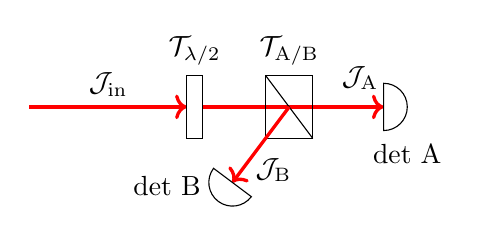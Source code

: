 \begin{tikzpicture}[lase/.style={color=red, very thick}]
    \draw[->,lase] (-5,0) -- node[anchor=south,color=black] {$\mathcal{J}_\textrm{in}$} (-3,0);
    \draw (-3,-0.4) rectangle (-2.8,0.4);
    \path (-2.9,0.4) node[anchor=south] {$\mathcal{T}_{\lambda/2}$};
    \draw[->,lase] (-2.8,0) -- (-0.5,0);
    \draw (-2,-0.4) rectangle (-1.4,0.4);
    \draw (-2,0.4) -- (-1.4,-0.4);
    \draw (-0.5,0.3) arc [start angle=90, end angle=-90, radius=0.3cm] -- cycle;
    
    \path (-0.8,0.1) node[anchor=south] {$\mathcal{J}_\textrm{A}$};
    \path (-1.7,0.4) node[anchor=south] {$\mathcal{T}_\textrm{A/B}$};

    \draw[->,lase] (-1.7,0) -- ++(233.1:1.2cm);
    \path +(-1.9,-0.8) node {$\mathcal{J}_\textrm{B}$};
    \draw (-1.7,0) ++(233.1:1.2cm) ++(143.1:0.3cm)  arc [start angle=143.1, end angle=323.1, radius=0.3cm] -- cycle;
    \path (-2.7,-1) node[anchor=east] {det B};
    \path (-0.2,-0.6) node {det A};
\end{tikzpicture}
